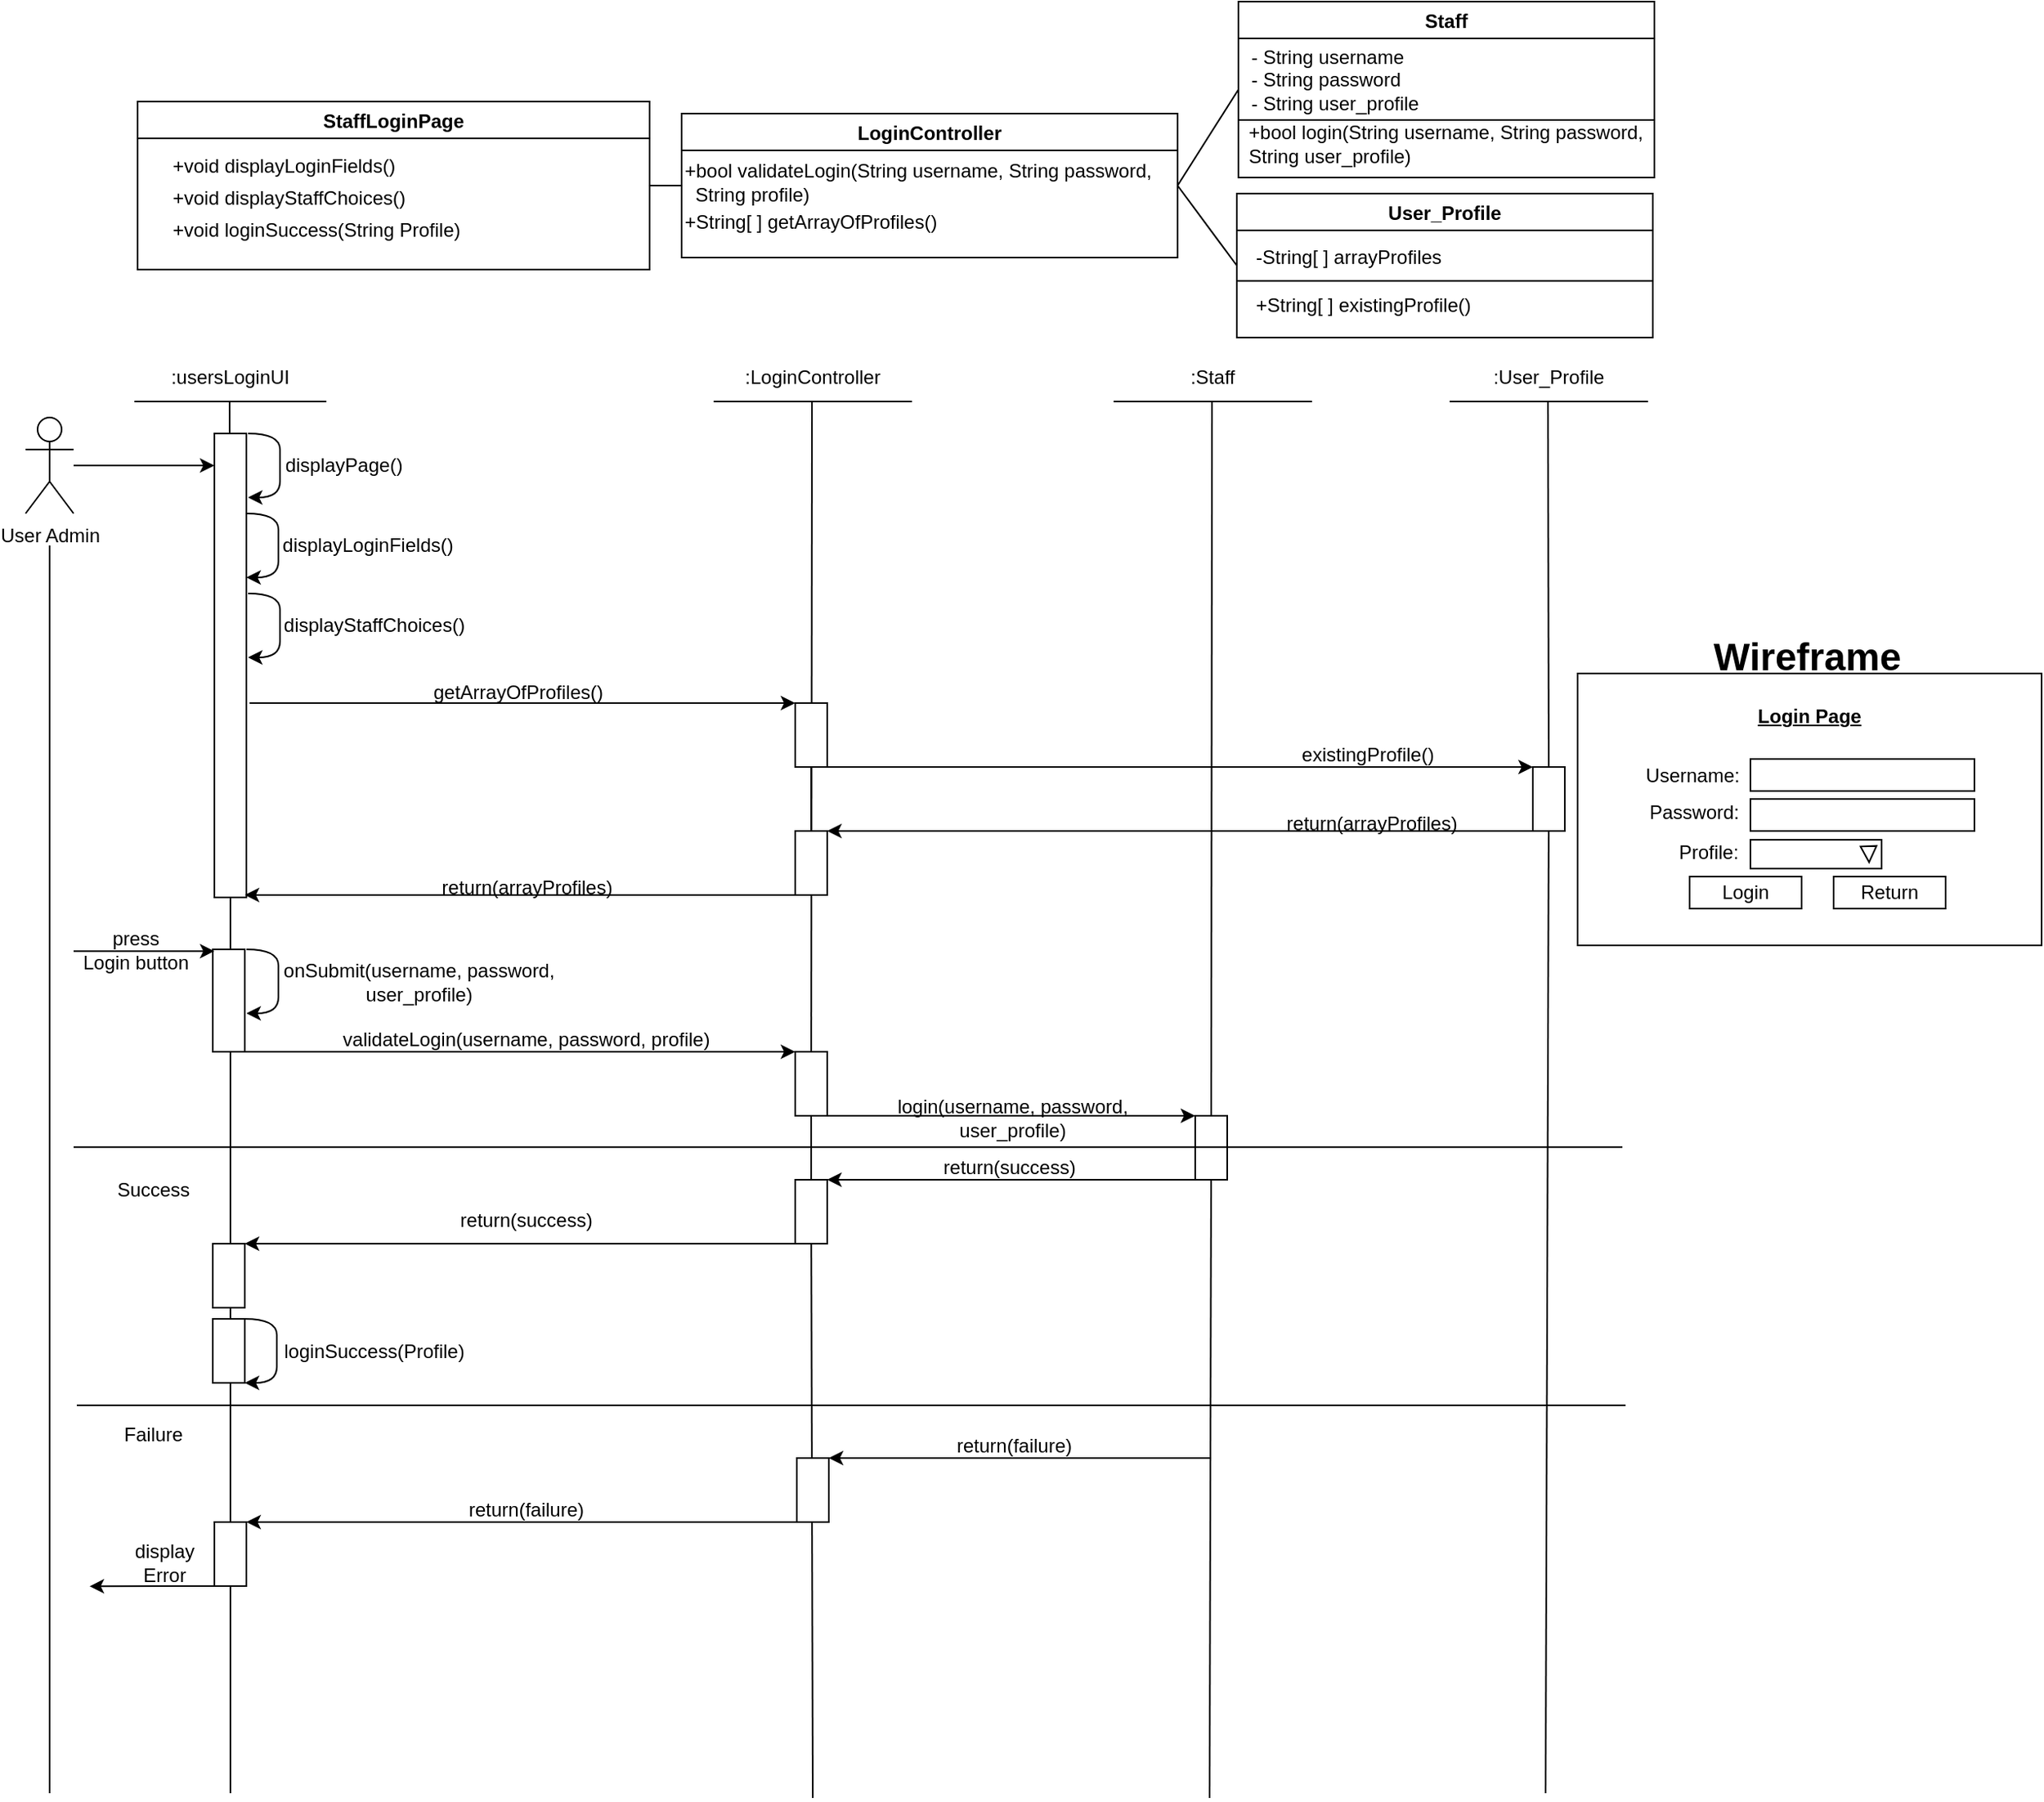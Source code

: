 <mxfile version="17.4.2" type="device"><diagram id="p1WFtV5cTaJLbCV86L4F" name="Page-1"><mxGraphModel dx="2909" dy="1645" grid="1" gridSize="10" guides="1" tooltips="1" connect="1" arrows="1" fold="1" page="1" pageScale="1" pageWidth="1169" pageHeight="827" math="0" shadow="0"><root><mxCell id="0"/><mxCell id="1" parent="0"/><mxCell id="Lvx8AG3dSrLt1GvJrjNJ-1" value="StaffLoginPage" style="swimlane;" parent="1" vertex="1"><mxGeometry x="90" y="72.5" width="320" height="105" as="geometry"/></mxCell><mxCell id="Lvx8AG3dSrLt1GvJrjNJ-5" value="+void displayStaffChoices()" style="text;html=1;align=left;verticalAlign=middle;resizable=0;points=[];autosize=1;strokeColor=none;fillColor=none;" parent="Lvx8AG3dSrLt1GvJrjNJ-1" vertex="1"><mxGeometry x="20" y="50" width="160" height="20" as="geometry"/></mxCell><mxCell id="Lvx8AG3dSrLt1GvJrjNJ-4" value="+void displayLoginFields()" style="text;html=1;align=left;verticalAlign=middle;resizable=0;points=[];autosize=1;strokeColor=none;fillColor=none;" parent="Lvx8AG3dSrLt1GvJrjNJ-1" vertex="1"><mxGeometry x="20" y="30" width="150" height="20" as="geometry"/></mxCell><mxCell id="Lvx8AG3dSrLt1GvJrjNJ-6" value="+void loginSuccess(String Profile)" style="text;html=1;align=left;verticalAlign=middle;resizable=0;points=[];autosize=1;strokeColor=none;fillColor=none;" parent="Lvx8AG3dSrLt1GvJrjNJ-1" vertex="1"><mxGeometry x="20" y="70" width="200" height="20" as="geometry"/></mxCell><mxCell id="Lvx8AG3dSrLt1GvJrjNJ-2" value="LoginController" style="swimlane;" parent="1" vertex="1"><mxGeometry x="430" y="80" width="310" height="90" as="geometry"/></mxCell><mxCell id="Lvx8AG3dSrLt1GvJrjNJ-7" value="+bool validateLogin(String username, String password,&lt;br&gt;&amp;nbsp; String profile)" style="text;html=1;align=left;verticalAlign=middle;resizable=0;points=[];autosize=1;strokeColor=none;fillColor=none;" parent="Lvx8AG3dSrLt1GvJrjNJ-2" vertex="1"><mxGeometry y="28" width="310" height="30" as="geometry"/></mxCell><mxCell id="IT2SWoacoxoqla_qczTA-1" value="+String[ ] getArrayOfProfiles()" style="text;html=1;align=left;verticalAlign=middle;resizable=0;points=[];autosize=1;strokeColor=none;fillColor=none;" parent="Lvx8AG3dSrLt1GvJrjNJ-2" vertex="1"><mxGeometry y="58" width="170" height="20" as="geometry"/></mxCell><mxCell id="Lvx8AG3dSrLt1GvJrjNJ-3" value="Staff" style="swimlane;strokeColor=default;" parent="1" vertex="1"><mxGeometry x="778" y="10" width="260" height="110" as="geometry"/></mxCell><mxCell id="Lvx8AG3dSrLt1GvJrjNJ-8" value="&lt;div style=&quot;text-align: left&quot;&gt;&lt;span&gt;- String username&lt;/span&gt;&lt;br&gt;&lt;/div&gt;&lt;div style=&quot;text-align: left&quot;&gt;&lt;span&gt;- String password&lt;/span&gt;&lt;/div&gt;&lt;div style=&quot;text-align: left&quot;&gt;&lt;span&gt;- String user_profile&lt;/span&gt;&lt;/div&gt;" style="text;html=1;align=center;verticalAlign=middle;resizable=0;points=[];autosize=1;strokeColor=none;fillColor=none;" parent="Lvx8AG3dSrLt1GvJrjNJ-3" vertex="1"><mxGeometry y="24" width="120" height="50" as="geometry"/></mxCell><mxCell id="Lvx8AG3dSrLt1GvJrjNJ-43" value="&lt;span&gt;+bool login(String username, String password,&lt;br&gt;&lt;div style=&quot;text-align: left&quot;&gt;&lt;span&gt;String user_profile)&lt;/span&gt;&lt;/div&gt;&lt;/span&gt;" style="text;html=1;align=right;verticalAlign=middle;resizable=0;points=[];autosize=1;strokeColor=none;fillColor=none;" parent="Lvx8AG3dSrLt1GvJrjNJ-3" vertex="1"><mxGeometry x="-6" y="74" width="260" height="30" as="geometry"/></mxCell><mxCell id="Lvx8AG3dSrLt1GvJrjNJ-9" value="" style="endArrow=none;html=1;rounded=0;" parent="Lvx8AG3dSrLt1GvJrjNJ-3" edge="1"><mxGeometry width="50" height="50" relative="1" as="geometry"><mxPoint y="74" as="sourcePoint"/><mxPoint x="260" y="74" as="targetPoint"/><Array as="points"/></mxGeometry></mxCell><mxCell id="Lvx8AG3dSrLt1GvJrjNJ-11" value="" style="endArrow=none;html=1;rounded=0;entryX=0;entryY=0.5;entryDx=0;entryDy=0;exitX=1;exitY=0.5;exitDx=0;exitDy=0;" parent="1" source="Lvx8AG3dSrLt1GvJrjNJ-1" target="Lvx8AG3dSrLt1GvJrjNJ-2" edge="1"><mxGeometry width="50" height="50" relative="1" as="geometry"><mxPoint x="410" y="110" as="sourcePoint"/><mxPoint x="470" y="110" as="targetPoint"/></mxGeometry></mxCell><mxCell id="Lvx8AG3dSrLt1GvJrjNJ-14" value="" style="endArrow=none;html=1;rounded=0;exitX=1;exitY=0.5;exitDx=0;exitDy=0;entryX=0;entryY=0.5;entryDx=0;entryDy=0;" parent="1" source="Lvx8AG3dSrLt1GvJrjNJ-2" target="Lvx8AG3dSrLt1GvJrjNJ-3" edge="1"><mxGeometry width="50" height="50" relative="1" as="geometry"><mxPoint x="790" y="110" as="sourcePoint"/><mxPoint x="810" y="120" as="targetPoint"/></mxGeometry></mxCell><mxCell id="Lvx8AG3dSrLt1GvJrjNJ-77" style="edgeStyle=orthogonalEdgeStyle;rounded=0;orthogonalLoop=1;jettySize=auto;html=1;exitX=0.5;exitY=0.5;exitDx=0;exitDy=0;exitPerimeter=0;" parent="1" target="Lvx8AG3dSrLt1GvJrjNJ-27" edge="1"><mxGeometry relative="1" as="geometry"><mxPoint x="50" y="300" as="sourcePoint"/><Array as="points"><mxPoint x="120" y="300"/><mxPoint x="120" y="300"/></Array></mxGeometry></mxCell><mxCell id="Lvx8AG3dSrLt1GvJrjNJ-17" value=":usersLoginUI" style="text;html=1;strokeColor=none;fillColor=none;align=center;verticalAlign=middle;whiteSpace=wrap;rounded=0;" parent="1" vertex="1"><mxGeometry x="88" y="230" width="120" height="30" as="geometry"/></mxCell><mxCell id="Lvx8AG3dSrLt1GvJrjNJ-18" value=":LoginController" style="text;html=1;strokeColor=none;fillColor=none;align=center;verticalAlign=middle;whiteSpace=wrap;rounded=0;" parent="1" vertex="1"><mxGeometry x="450" y="230" width="124" height="30" as="geometry"/></mxCell><mxCell id="Lvx8AG3dSrLt1GvJrjNJ-19" value=":Staff" style="text;html=1;strokeColor=none;fillColor=none;align=center;verticalAlign=middle;whiteSpace=wrap;rounded=0;" parent="1" vertex="1"><mxGeometry x="700" y="230" width="124" height="30" as="geometry"/></mxCell><mxCell id="Lvx8AG3dSrLt1GvJrjNJ-20" value="" style="endArrow=none;html=1;rounded=0;entryX=1;entryY=1;entryDx=0;entryDy=0;exitX=0;exitY=1;exitDx=0;exitDy=0;" parent="1" source="Lvx8AG3dSrLt1GvJrjNJ-17" target="Lvx8AG3dSrLt1GvJrjNJ-17" edge="1"><mxGeometry width="50" height="50" relative="1" as="geometry"><mxPoint x="108" y="260" as="sourcePoint"/><mxPoint x="158" y="210" as="targetPoint"/></mxGeometry></mxCell><mxCell id="Lvx8AG3dSrLt1GvJrjNJ-21" value="" style="endArrow=none;html=1;rounded=0;exitX=0;exitY=1;exitDx=0;exitDy=0;entryX=1;entryY=1;entryDx=0;entryDy=0;" parent="1" source="Lvx8AG3dSrLt1GvJrjNJ-18" target="Lvx8AG3dSrLt1GvJrjNJ-18" edge="1"><mxGeometry width="50" height="50" relative="1" as="geometry"><mxPoint x="510" y="380" as="sourcePoint"/><mxPoint x="560" y="330" as="targetPoint"/></mxGeometry></mxCell><mxCell id="Lvx8AG3dSrLt1GvJrjNJ-23" value="" style="endArrow=none;html=1;rounded=0;entryX=1;entryY=1;entryDx=0;entryDy=0;exitX=0;exitY=1;exitDx=0;exitDy=0;" parent="1" source="Lvx8AG3dSrLt1GvJrjNJ-19" target="Lvx8AG3dSrLt1GvJrjNJ-19" edge="1"><mxGeometry width="50" height="50" relative="1" as="geometry"><mxPoint x="747" y="350" as="sourcePoint"/><mxPoint x="797" y="300" as="targetPoint"/></mxGeometry></mxCell><mxCell id="Lvx8AG3dSrLt1GvJrjNJ-24" value="" style="endArrow=none;html=1;rounded=0;startArrow=none;" parent="1" source="Lvx8AG3dSrLt1GvJrjNJ-34" edge="1"><mxGeometry width="50" height="50" relative="1" as="geometry"><mxPoint x="511.5" y="1001" as="sourcePoint"/><mxPoint x="511.5" y="260" as="targetPoint"/></mxGeometry></mxCell><mxCell id="Lvx8AG3dSrLt1GvJrjNJ-25" value="" style="endArrow=none;html=1;rounded=0;startArrow=none;" parent="1" source="Lvx8AG3dSrLt1GvJrjNJ-27" edge="1"><mxGeometry width="50" height="50" relative="1" as="geometry"><mxPoint x="147.5" y="1001" as="sourcePoint"/><mxPoint x="147.5" y="260" as="targetPoint"/></mxGeometry></mxCell><mxCell id="Lvx8AG3dSrLt1GvJrjNJ-26" value="" style="endArrow=none;html=1;rounded=0;startArrow=none;" parent="1" source="Lvx8AG3dSrLt1GvJrjNJ-38" edge="1"><mxGeometry width="50" height="50" relative="1" as="geometry"><mxPoint x="761.5" y="1001" as="sourcePoint"/><mxPoint x="761.5" y="260" as="targetPoint"/></mxGeometry></mxCell><mxCell id="Lvx8AG3dSrLt1GvJrjNJ-27" value="" style="rounded=0;whiteSpace=wrap;html=1;strokeColor=default;" parent="1" vertex="1"><mxGeometry x="138" y="280" width="20" height="290" as="geometry"/></mxCell><mxCell id="Lvx8AG3dSrLt1GvJrjNJ-28" value="" style="endArrow=none;html=1;rounded=0;" parent="1" target="Lvx8AG3dSrLt1GvJrjNJ-27" edge="1"><mxGeometry width="50" height="50" relative="1" as="geometry"><mxPoint x="148" y="1130" as="sourcePoint"/><mxPoint x="147.5" y="260" as="targetPoint"/></mxGeometry></mxCell><mxCell id="Lvx8AG3dSrLt1GvJrjNJ-29" value="" style="curved=1;endArrow=classic;html=1;rounded=0;exitX=1;exitY=0;exitDx=0;exitDy=0;entryX=1;entryY=1;entryDx=0;entryDy=0;" parent="1" edge="1"><mxGeometry width="50" height="50" relative="1" as="geometry"><mxPoint x="159" y="280" as="sourcePoint"/><mxPoint x="159" y="320" as="targetPoint"/><Array as="points"><mxPoint x="179" y="280"/><mxPoint x="179" y="300"/><mxPoint x="179" y="320"/></Array></mxGeometry></mxCell><mxCell id="Lvx8AG3dSrLt1GvJrjNJ-30" value="displayPage()" style="text;html=1;strokeColor=none;fillColor=none;align=center;verticalAlign=middle;whiteSpace=wrap;rounded=0;" parent="1" vertex="1"><mxGeometry x="179" y="285" width="80" height="30" as="geometry"/></mxCell><mxCell id="Lvx8AG3dSrLt1GvJrjNJ-31" value="" style="rounded=0;whiteSpace=wrap;html=1;strokeColor=default;" parent="1" vertex="1"><mxGeometry x="137" y="602.5" width="20" height="64" as="geometry"/></mxCell><mxCell id="Lvx8AG3dSrLt1GvJrjNJ-32" value="" style="curved=1;endArrow=classic;html=1;rounded=0;exitX=1;exitY=0;exitDx=0;exitDy=0;entryX=1;entryY=1;entryDx=0;entryDy=0;" parent="1" edge="1"><mxGeometry width="50" height="50" relative="1" as="geometry"><mxPoint x="158" y="602.5" as="sourcePoint"/><mxPoint x="158" y="642.5" as="targetPoint"/><Array as="points"><mxPoint x="178" y="602.5"/><mxPoint x="178" y="622.5"/><mxPoint x="178" y="642.5"/></Array></mxGeometry></mxCell><mxCell id="Lvx8AG3dSrLt1GvJrjNJ-33" value="onSubmit(username, password, user_profile)" style="text;html=1;strokeColor=none;fillColor=none;align=center;verticalAlign=middle;whiteSpace=wrap;rounded=0;" parent="1" vertex="1"><mxGeometry x="150" y="607.5" width="232" height="30" as="geometry"/></mxCell><mxCell id="Lvx8AG3dSrLt1GvJrjNJ-34" value="" style="rounded=0;whiteSpace=wrap;html=1;strokeColor=default;" parent="1" vertex="1"><mxGeometry x="501" y="666.5" width="20" height="40" as="geometry"/></mxCell><mxCell id="Lvx8AG3dSrLt1GvJrjNJ-35" value="" style="endArrow=none;html=1;rounded=0;startArrow=none;" parent="1" source="Lvx8AG3dSrLt1GvJrjNJ-51" target="Lvx8AG3dSrLt1GvJrjNJ-34" edge="1"><mxGeometry width="50" height="50" relative="1" as="geometry"><mxPoint x="511" y="1063.5" as="sourcePoint"/><mxPoint x="510.5" y="533.5" as="targetPoint"/></mxGeometry></mxCell><mxCell id="Lvx8AG3dSrLt1GvJrjNJ-36" value="" style="endArrow=classic;html=1;rounded=0;entryX=0;entryY=0;entryDx=0;entryDy=0;" parent="1" target="Lvx8AG3dSrLt1GvJrjNJ-34" edge="1"><mxGeometry width="50" height="50" relative="1" as="geometry"><mxPoint x="149" y="666.5" as="sourcePoint"/><mxPoint x="259" y="666.5" as="targetPoint"/></mxGeometry></mxCell><mxCell id="Lvx8AG3dSrLt1GvJrjNJ-37" value="&lt;span&gt;validateLogin&lt;/span&gt;(username, password, profile)" style="text;html=1;strokeColor=none;fillColor=none;align=center;verticalAlign=middle;whiteSpace=wrap;rounded=0;" parent="1" vertex="1"><mxGeometry x="193" y="643.5" width="280" height="30" as="geometry"/></mxCell><mxCell id="Lvx8AG3dSrLt1GvJrjNJ-38" value="" style="rounded=0;whiteSpace=wrap;html=1;strokeColor=default;" parent="1" vertex="1"><mxGeometry x="751" y="706.5" width="20" height="40" as="geometry"/></mxCell><mxCell id="Lvx8AG3dSrLt1GvJrjNJ-39" value="" style="endArrow=none;html=1;rounded=0;" parent="1" target="Lvx8AG3dSrLt1GvJrjNJ-38" edge="1"><mxGeometry width="50" height="50" relative="1" as="geometry"><mxPoint x="760" y="1133" as="sourcePoint"/><mxPoint x="761.5" y="173" as="targetPoint"/></mxGeometry></mxCell><mxCell id="Lvx8AG3dSrLt1GvJrjNJ-49" value="" style="endArrow=classic;html=1;rounded=0;entryX=0;entryY=0;entryDx=0;entryDy=0;exitX=1;exitY=1;exitDx=0;exitDy=0;" parent="1" source="Lvx8AG3dSrLt1GvJrjNJ-34" target="Lvx8AG3dSrLt1GvJrjNJ-38" edge="1"><mxGeometry width="50" height="50" relative="1" as="geometry"><mxPoint x="489" y="703.5" as="sourcePoint"/><mxPoint x="823" y="702.5" as="targetPoint"/></mxGeometry></mxCell><mxCell id="Lvx8AG3dSrLt1GvJrjNJ-50" value="login(username, password,&lt;br&gt;user_profile)" style="text;html=1;strokeColor=none;fillColor=none;align=center;verticalAlign=middle;whiteSpace=wrap;rounded=0;" parent="1" vertex="1"><mxGeometry x="497" y="692.5" width="280" height="30" as="geometry"/></mxCell><mxCell id="Lvx8AG3dSrLt1GvJrjNJ-51" value="" style="rounded=0;whiteSpace=wrap;html=1;strokeColor=default;" parent="1" vertex="1"><mxGeometry x="501" y="746.5" width="20" height="40" as="geometry"/></mxCell><mxCell id="Lvx8AG3dSrLt1GvJrjNJ-52" value="" style="endArrow=none;html=1;rounded=0;" parent="1" target="Lvx8AG3dSrLt1GvJrjNJ-51" edge="1"><mxGeometry width="50" height="50" relative="1" as="geometry"><mxPoint x="512" y="1133" as="sourcePoint"/><mxPoint x="512" y="346" as="targetPoint"/></mxGeometry></mxCell><mxCell id="Lvx8AG3dSrLt1GvJrjNJ-53" value="" style="endArrow=classic;html=1;rounded=0;exitX=0;exitY=1;exitDx=0;exitDy=0;entryX=1;entryY=0;entryDx=0;entryDy=0;" parent="1" source="Lvx8AG3dSrLt1GvJrjNJ-38" target="Lvx8AG3dSrLt1GvJrjNJ-51" edge="1"><mxGeometry width="50" height="50" relative="1" as="geometry"><mxPoint x="399" y="753.5" as="sourcePoint"/><mxPoint x="449" y="703.5" as="targetPoint"/></mxGeometry></mxCell><mxCell id="Lvx8AG3dSrLt1GvJrjNJ-54" value="return(success)" style="text;html=1;strokeColor=none;fillColor=none;align=center;verticalAlign=middle;whiteSpace=wrap;rounded=0;" parent="1" vertex="1"><mxGeometry x="495" y="723.5" width="280" height="30" as="geometry"/></mxCell><mxCell id="Lvx8AG3dSrLt1GvJrjNJ-55" value="" style="rounded=0;whiteSpace=wrap;html=1;strokeColor=default;" parent="1" vertex="1"><mxGeometry x="137" y="786.5" width="20" height="40" as="geometry"/></mxCell><mxCell id="Lvx8AG3dSrLt1GvJrjNJ-56" value="" style="endArrow=classic;html=1;rounded=0;entryX=1;entryY=0;entryDx=0;entryDy=0;exitX=0;exitY=1;exitDx=0;exitDy=0;" parent="1" source="Lvx8AG3dSrLt1GvJrjNJ-51" target="Lvx8AG3dSrLt1GvJrjNJ-55" edge="1"><mxGeometry width="50" height="50" relative="1" as="geometry"><mxPoint x="479" y="786.5" as="sourcePoint"/><mxPoint x="107" y="743.5" as="targetPoint"/></mxGeometry></mxCell><mxCell id="Lvx8AG3dSrLt1GvJrjNJ-57" value="return(success)" style="text;html=1;strokeColor=none;fillColor=none;align=center;verticalAlign=middle;whiteSpace=wrap;rounded=0;" parent="1" vertex="1"><mxGeometry x="193" y="756.5" width="280" height="30" as="geometry"/></mxCell><mxCell id="Lvx8AG3dSrLt1GvJrjNJ-59" value="" style="rounded=0;whiteSpace=wrap;html=1;strokeColor=default;" parent="1" vertex="1"><mxGeometry x="137" y="833.5" width="20" height="40" as="geometry"/></mxCell><mxCell id="Lvx8AG3dSrLt1GvJrjNJ-60" value="" style="curved=1;endArrow=classic;html=1;rounded=0;exitX=1;exitY=0;exitDx=0;exitDy=0;entryX=1;entryY=1;entryDx=0;entryDy=0;" parent="1" source="Lvx8AG3dSrLt1GvJrjNJ-59" target="Lvx8AG3dSrLt1GvJrjNJ-59" edge="1"><mxGeometry width="50" height="50" relative="1" as="geometry"><mxPoint x="417" y="1043.5" as="sourcePoint"/><mxPoint x="467" y="993.5" as="targetPoint"/><Array as="points"><mxPoint x="177" y="833.5"/><mxPoint x="177" y="853.5"/><mxPoint x="177" y="873.5"/></Array></mxGeometry></mxCell><mxCell id="Lvx8AG3dSrLt1GvJrjNJ-61" value="loginSuccess(Profile)" style="text;html=1;strokeColor=none;fillColor=none;align=center;verticalAlign=middle;whiteSpace=wrap;rounded=0;" parent="1" vertex="1"><mxGeometry x="198" y="838.5" width="80" height="30" as="geometry"/></mxCell><mxCell id="Lvx8AG3dSrLt1GvJrjNJ-62" value="" style="endArrow=none;html=1;rounded=0;" parent="1" edge="1"><mxGeometry width="50" height="50" relative="1" as="geometry"><mxPoint x="52" y="887.5" as="sourcePoint"/><mxPoint x="1020" y="887.5" as="targetPoint"/></mxGeometry></mxCell><mxCell id="Lvx8AG3dSrLt1GvJrjNJ-64" value="Success" style="text;html=1;strokeColor=none;fillColor=none;align=center;verticalAlign=middle;whiteSpace=wrap;rounded=0;" parent="1" vertex="1"><mxGeometry x="70" y="737.5" width="60" height="30" as="geometry"/></mxCell><mxCell id="Lvx8AG3dSrLt1GvJrjNJ-65" value="Failure" style="text;html=1;strokeColor=none;fillColor=none;align=center;verticalAlign=middle;whiteSpace=wrap;rounded=0;" parent="1" vertex="1"><mxGeometry x="70" y="890.5" width="60" height="30" as="geometry"/></mxCell><mxCell id="Lvx8AG3dSrLt1GvJrjNJ-66" value="" style="rounded=0;whiteSpace=wrap;html=1;strokeColor=default;" parent="1" vertex="1"><mxGeometry x="502" y="920.5" width="20" height="40" as="geometry"/></mxCell><mxCell id="Lvx8AG3dSrLt1GvJrjNJ-67" value="" style="endArrow=classic;html=1;rounded=0;entryX=1;entryY=0;entryDx=0;entryDy=0;" parent="1" target="Lvx8AG3dSrLt1GvJrjNJ-66" edge="1"><mxGeometry width="50" height="50" relative="1" as="geometry"><mxPoint x="760" y="920.5" as="sourcePoint"/><mxPoint x="450" y="877.5" as="targetPoint"/></mxGeometry></mxCell><mxCell id="Lvx8AG3dSrLt1GvJrjNJ-68" value="return(failure)" style="text;html=1;strokeColor=none;fillColor=none;align=center;verticalAlign=middle;whiteSpace=wrap;rounded=0;" parent="1" vertex="1"><mxGeometry x="568" y="897.5" width="140" height="30" as="geometry"/></mxCell><mxCell id="IT2SWoacoxoqla_qczTA-39" style="edgeStyle=orthogonalEdgeStyle;rounded=0;orthogonalLoop=1;jettySize=auto;html=1;exitX=0;exitY=1;exitDx=0;exitDy=0;" parent="1" source="Lvx8AG3dSrLt1GvJrjNJ-69" edge="1"><mxGeometry relative="1" as="geometry"><mxPoint x="60" y="1000.643" as="targetPoint"/><Array as="points"><mxPoint x="120" y="1000.5"/><mxPoint x="120" y="1000.5"/></Array></mxGeometry></mxCell><mxCell id="Lvx8AG3dSrLt1GvJrjNJ-69" value="" style="rounded=0;whiteSpace=wrap;html=1;strokeColor=default;" parent="1" vertex="1"><mxGeometry x="138" y="960.5" width="20" height="40" as="geometry"/></mxCell><mxCell id="Lvx8AG3dSrLt1GvJrjNJ-70" value="" style="endArrow=classic;html=1;rounded=0;entryX=1;entryY=0;entryDx=0;entryDy=0;exitX=0;exitY=1;exitDx=0;exitDy=0;" parent="1" source="Lvx8AG3dSrLt1GvJrjNJ-66" target="Lvx8AG3dSrLt1GvJrjNJ-69" edge="1"><mxGeometry width="50" height="50" relative="1" as="geometry"><mxPoint x="480" y="960.5" as="sourcePoint"/><mxPoint x="108" y="917.5" as="targetPoint"/></mxGeometry></mxCell><mxCell id="Lvx8AG3dSrLt1GvJrjNJ-75" value="return(failure)" style="text;html=1;strokeColor=none;fillColor=none;align=center;verticalAlign=middle;whiteSpace=wrap;rounded=0;" parent="1" vertex="1"><mxGeometry x="188" y="937.5" width="290" height="30" as="geometry"/></mxCell><mxCell id="Lvx8AG3dSrLt1GvJrjNJ-79" value="" style="rounded=0;whiteSpace=wrap;html=1;strokeColor=default;" parent="1" vertex="1"><mxGeometry x="990" y="430" width="290" height="170" as="geometry"/></mxCell><mxCell id="Lvx8AG3dSrLt1GvJrjNJ-80" value="" style="rounded=0;whiteSpace=wrap;html=1;strokeColor=default;" parent="1" vertex="1"><mxGeometry x="1098" y="483.5" width="140" height="20" as="geometry"/></mxCell><mxCell id="Lvx8AG3dSrLt1GvJrjNJ-81" value="Username:" style="text;html=1;strokeColor=none;fillColor=none;align=center;verticalAlign=middle;whiteSpace=wrap;rounded=0;" parent="1" vertex="1"><mxGeometry x="1032" y="478.5" width="60" height="30" as="geometry"/></mxCell><mxCell id="Lvx8AG3dSrLt1GvJrjNJ-82" value="" style="rounded=0;whiteSpace=wrap;html=1;strokeColor=default;" parent="1" vertex="1"><mxGeometry x="1098" y="508.5" width="140" height="20" as="geometry"/></mxCell><mxCell id="Lvx8AG3dSrLt1GvJrjNJ-83" value="Password:" style="text;html=1;strokeColor=none;fillColor=none;align=center;verticalAlign=middle;whiteSpace=wrap;rounded=0;" parent="1" vertex="1"><mxGeometry x="1033" y="501.5" width="60" height="30" as="geometry"/></mxCell><mxCell id="Lvx8AG3dSrLt1GvJrjNJ-84" value="&lt;h1&gt;Wireframe&lt;/h1&gt;" style="text;html=1;strokeColor=none;fillColor=none;spacing=5;spacingTop=-20;whiteSpace=wrap;overflow=hidden;rounded=0;" parent="1" vertex="1"><mxGeometry x="1070" y="400" width="130" height="30" as="geometry"/></mxCell><mxCell id="Lvx8AG3dSrLt1GvJrjNJ-85" value="Login Page" style="text;html=1;strokeColor=none;fillColor=none;align=center;verticalAlign=middle;whiteSpace=wrap;rounded=0;fontStyle=5" parent="1" vertex="1"><mxGeometry x="1090" y="442" width="90" height="30" as="geometry"/></mxCell><mxCell id="Lvx8AG3dSrLt1GvJrjNJ-86" value="Profile:" style="text;html=1;strokeColor=none;fillColor=none;align=center;verticalAlign=middle;whiteSpace=wrap;rounded=0;" parent="1" vertex="1"><mxGeometry x="1046" y="527" width="52" height="30" as="geometry"/></mxCell><mxCell id="Lvx8AG3dSrLt1GvJrjNJ-87" value="" style="rounded=0;whiteSpace=wrap;html=1;strokeColor=default;" parent="1" vertex="1"><mxGeometry x="1098" y="534" width="82" height="18" as="geometry"/></mxCell><mxCell id="Lvx8AG3dSrLt1GvJrjNJ-88" value="" style="triangle;whiteSpace=wrap;html=1;strokeColor=default;rotation=88;" parent="1" vertex="1"><mxGeometry x="1167" y="538" width="10" height="10" as="geometry"/></mxCell><mxCell id="Lvx8AG3dSrLt1GvJrjNJ-91" value="Login" style="rounded=0;whiteSpace=wrap;html=1;strokeColor=default;" parent="1" vertex="1"><mxGeometry x="1060" y="557" width="70" height="20" as="geometry"/></mxCell><mxCell id="Lvx8AG3dSrLt1GvJrjNJ-92" value="Return" style="rounded=0;whiteSpace=wrap;html=1;strokeColor=default;" parent="1" vertex="1"><mxGeometry x="1150" y="557" width="70" height="20" as="geometry"/></mxCell><mxCell id="mJ_MDuSwQOCXob1QKFZ1-4" value="User Admin" style="shape=umlActor;verticalLabelPosition=bottom;verticalAlign=top;html=1;outlineConnect=0;" parent="1" vertex="1"><mxGeometry x="20" y="270" width="30" height="60" as="geometry"/></mxCell><mxCell id="IT2SWoacoxoqla_qczTA-6" value="User_Profile" style="swimlane;strokeColor=default;" parent="1" vertex="1"><mxGeometry x="777" y="130" width="260" height="90" as="geometry"/></mxCell><mxCell id="IT2SWoacoxoqla_qczTA-7" value="&lt;div&gt;-String[ ] arrayProfiles&lt;/div&gt;" style="text;html=1;align=left;verticalAlign=middle;resizable=0;points=[];autosize=1;strokeColor=none;fillColor=none;" parent="IT2SWoacoxoqla_qczTA-6" vertex="1"><mxGeometry x="10" y="30" width="130" height="20" as="geometry"/></mxCell><mxCell id="IT2SWoacoxoqla_qczTA-8" value="+String[ ] existingProfile()" style="text;html=1;align=left;verticalAlign=middle;resizable=0;points=[];autosize=1;strokeColor=none;fillColor=none;" parent="IT2SWoacoxoqla_qczTA-6" vertex="1"><mxGeometry x="10" y="60" width="150" height="20" as="geometry"/></mxCell><mxCell id="IT2SWoacoxoqla_qczTA-9" value="" style="endArrow=none;html=1;rounded=0;" parent="IT2SWoacoxoqla_qczTA-6" edge="1"><mxGeometry width="50" height="50" relative="1" as="geometry"><mxPoint y="54.58" as="sourcePoint"/><mxPoint x="260" y="54.58" as="targetPoint"/><Array as="points"/></mxGeometry></mxCell><mxCell id="IT2SWoacoxoqla_qczTA-10" value="" style="endArrow=none;html=1;rounded=0;entryX=0;entryY=0.5;entryDx=0;entryDy=0;exitX=1;exitY=0.5;exitDx=0;exitDy=0;" parent="1" source="Lvx8AG3dSrLt1GvJrjNJ-2" target="IT2SWoacoxoqla_qczTA-6" edge="1"><mxGeometry width="50" height="50" relative="1" as="geometry"><mxPoint x="750" y="130" as="sourcePoint"/><mxPoint x="788" y="55" as="targetPoint"/></mxGeometry></mxCell><mxCell id="IT2SWoacoxoqla_qczTA-11" value=":User_Profile" style="text;html=1;strokeColor=none;fillColor=none;align=center;verticalAlign=middle;whiteSpace=wrap;rounded=0;" parent="1" vertex="1"><mxGeometry x="910" y="230" width="124" height="30" as="geometry"/></mxCell><mxCell id="IT2SWoacoxoqla_qczTA-12" value="" style="endArrow=none;html=1;rounded=0;entryX=1;entryY=1;entryDx=0;entryDy=0;exitX=0;exitY=1;exitDx=0;exitDy=0;" parent="1" source="IT2SWoacoxoqla_qczTA-11" target="IT2SWoacoxoqla_qczTA-11" edge="1"><mxGeometry width="50" height="50" relative="1" as="geometry"><mxPoint x="957" y="350" as="sourcePoint"/><mxPoint x="1007" y="300" as="targetPoint"/></mxGeometry></mxCell><mxCell id="IT2SWoacoxoqla_qczTA-13" value="" style="endArrow=none;html=1;rounded=0;startArrow=none;" parent="1" source="IT2SWoacoxoqla_qczTA-14" edge="1"><mxGeometry width="50" height="50" relative="1" as="geometry"><mxPoint x="971.5" y="1001" as="sourcePoint"/><mxPoint x="971.5" y="260" as="targetPoint"/></mxGeometry></mxCell><mxCell id="IT2SWoacoxoqla_qczTA-36" style="edgeStyle=orthogonalEdgeStyle;rounded=0;orthogonalLoop=1;jettySize=auto;html=1;exitX=0;exitY=1;exitDx=0;exitDy=0;entryX=1;entryY=0;entryDx=0;entryDy=0;" parent="1" source="IT2SWoacoxoqla_qczTA-14" target="IT2SWoacoxoqla_qczTA-32" edge="1"><mxGeometry relative="1" as="geometry"><Array as="points"><mxPoint x="640" y="528.5"/><mxPoint x="640" y="528.5"/></Array></mxGeometry></mxCell><mxCell id="IT2SWoacoxoqla_qczTA-14" value="" style="rounded=0;whiteSpace=wrap;html=1;strokeColor=default;" parent="1" vertex="1"><mxGeometry x="962" y="488.5" width="20" height="40" as="geometry"/></mxCell><mxCell id="IT2SWoacoxoqla_qczTA-15" value="" style="endArrow=none;html=1;rounded=0;" parent="1" target="IT2SWoacoxoqla_qczTA-14" edge="1"><mxGeometry width="50" height="50" relative="1" as="geometry"><mxPoint x="970" y="1130" as="sourcePoint"/><mxPoint x="971.5" y="260" as="targetPoint"/></mxGeometry></mxCell><mxCell id="IT2SWoacoxoqla_qczTA-35" style="edgeStyle=orthogonalEdgeStyle;rounded=0;orthogonalLoop=1;jettySize=auto;html=1;exitX=1;exitY=1;exitDx=0;exitDy=0;entryX=0;entryY=0;entryDx=0;entryDy=0;" parent="1" source="IT2SWoacoxoqla_qczTA-28" target="IT2SWoacoxoqla_qczTA-14" edge="1"><mxGeometry relative="1" as="geometry"><mxPoint x="960" y="488.5" as="targetPoint"/><Array as="points"><mxPoint x="660" y="488.5"/><mxPoint x="660" y="488.5"/></Array></mxGeometry></mxCell><mxCell id="IT2SWoacoxoqla_qczTA-28" value="" style="rounded=0;whiteSpace=wrap;html=1;strokeColor=default;" parent="1" vertex="1"><mxGeometry x="501" y="448.5" width="20" height="40" as="geometry"/></mxCell><mxCell id="IT2SWoacoxoqla_qczTA-29" value="" style="endArrow=none;html=1;rounded=0;startArrow=none;" parent="1" source="IT2SWoacoxoqla_qczTA-32" target="IT2SWoacoxoqla_qczTA-28" edge="1"><mxGeometry width="50" height="50" relative="1" as="geometry"><mxPoint x="511" y="845.5" as="sourcePoint"/><mxPoint x="510.5" y="315.5" as="targetPoint"/></mxGeometry></mxCell><mxCell id="IT2SWoacoxoqla_qczTA-30" value="" style="endArrow=classic;html=1;rounded=0;entryX=0;entryY=0;entryDx=0;entryDy=0;" parent="1" target="IT2SWoacoxoqla_qczTA-28" edge="1"><mxGeometry width="50" height="50" relative="1" as="geometry"><mxPoint x="160" y="448.5" as="sourcePoint"/><mxPoint x="259" y="448.5" as="targetPoint"/></mxGeometry></mxCell><mxCell id="IT2SWoacoxoqla_qczTA-31" value="getArrayOfProfiles()" style="text;html=1;strokeColor=none;fillColor=none;align=center;verticalAlign=middle;whiteSpace=wrap;rounded=0;" parent="1" vertex="1"><mxGeometry x="188" y="426.5" width="280" height="30" as="geometry"/></mxCell><mxCell id="IT2SWoacoxoqla_qczTA-32" value="" style="rounded=0;whiteSpace=wrap;html=1;strokeColor=default;" parent="1" vertex="1"><mxGeometry x="501" y="528.5" width="20" height="40" as="geometry"/></mxCell><mxCell id="IT2SWoacoxoqla_qczTA-33" value="" style="endArrow=classic;html=1;rounded=0;entryX=1;entryY=0;entryDx=0;entryDy=0;exitX=0;exitY=1;exitDx=0;exitDy=0;" parent="1" source="IT2SWoacoxoqla_qczTA-32" edge="1"><mxGeometry width="50" height="50" relative="1" as="geometry"><mxPoint x="479" y="568.5" as="sourcePoint"/><mxPoint x="157" y="568.5" as="targetPoint"/></mxGeometry></mxCell><mxCell id="IT2SWoacoxoqla_qczTA-34" value="return(arrayProfiles)" style="text;html=1;strokeColor=none;fillColor=none;align=center;verticalAlign=middle;whiteSpace=wrap;rounded=0;" parent="1" vertex="1"><mxGeometry x="284.5" y="548.5" width="97" height="30" as="geometry"/></mxCell><mxCell id="IT2SWoacoxoqla_qczTA-37" value="existingProfile()" style="text;html=1;strokeColor=none;fillColor=none;align=center;verticalAlign=middle;whiteSpace=wrap;rounded=0;" parent="1" vertex="1"><mxGeometry x="808" y="465.5" width="102" height="30" as="geometry"/></mxCell><mxCell id="IT2SWoacoxoqla_qczTA-38" value="return(arrayProfiles)" style="text;html=1;strokeColor=none;fillColor=none;align=center;verticalAlign=middle;whiteSpace=wrap;rounded=0;" parent="1" vertex="1"><mxGeometry x="813" y="508.5" width="97" height="30" as="geometry"/></mxCell><mxCell id="IT2SWoacoxoqla_qczTA-40" value="display&lt;br&gt;Error" style="text;html=1;strokeColor=none;fillColor=none;align=center;verticalAlign=middle;whiteSpace=wrap;rounded=0;" parent="1" vertex="1"><mxGeometry x="77" y="970.5" width="60" height="30" as="geometry"/></mxCell><mxCell id="IT2SWoacoxoqla_qczTA-41" value="" style="endArrow=none;html=1;rounded=0;" parent="1" edge="1"><mxGeometry width="50" height="50" relative="1" as="geometry"><mxPoint x="50" y="726.08" as="sourcePoint"/><mxPoint x="1018" y="726.08" as="targetPoint"/></mxGeometry></mxCell><mxCell id="IT2SWoacoxoqla_qczTA-42" value="" style="endArrow=none;html=1;rounded=0;" parent="1" edge="1"><mxGeometry width="50" height="50" relative="1" as="geometry"><mxPoint x="35" y="1130" as="sourcePoint"/><mxPoint x="35" y="350" as="targetPoint"/></mxGeometry></mxCell><mxCell id="IT2SWoacoxoqla_qczTA-43" style="edgeStyle=orthogonalEdgeStyle;rounded=0;orthogonalLoop=1;jettySize=auto;html=1;exitX=0.5;exitY=0.5;exitDx=0;exitDy=0;exitPerimeter=0;" parent="1" edge="1"><mxGeometry relative="1" as="geometry"><mxPoint x="50" y="603.58" as="sourcePoint"/><mxPoint x="138" y="603.58" as="targetPoint"/><Array as="points"><mxPoint x="120" y="603.58"/><mxPoint x="120" y="603.58"/></Array></mxGeometry></mxCell><mxCell id="IT2SWoacoxoqla_qczTA-44" value="press&lt;br&gt;Login button" style="text;html=1;strokeColor=none;fillColor=none;align=center;verticalAlign=middle;whiteSpace=wrap;rounded=0;" parent="1" vertex="1"><mxGeometry x="54" y="587.5" width="70" height="30" as="geometry"/></mxCell><mxCell id="_gnUEGuJFPUooynreuk7-1" value="" style="curved=1;endArrow=classic;html=1;rounded=0;exitX=1;exitY=0;exitDx=0;exitDy=0;entryX=1;entryY=1;entryDx=0;entryDy=0;" edge="1" parent="1"><mxGeometry width="50" height="50" relative="1" as="geometry"><mxPoint x="158" y="330" as="sourcePoint"/><mxPoint x="158" y="370" as="targetPoint"/><Array as="points"><mxPoint x="178" y="330"/><mxPoint x="178" y="350"/><mxPoint x="178" y="370"/></Array></mxGeometry></mxCell><mxCell id="_gnUEGuJFPUooynreuk7-2" value="displayLoginFields()" style="text;html=1;strokeColor=none;fillColor=none;align=center;verticalAlign=middle;whiteSpace=wrap;rounded=0;" vertex="1" parent="1"><mxGeometry x="194" y="335" width="80" height="30" as="geometry"/></mxCell><mxCell id="_gnUEGuJFPUooynreuk7-3" value="" style="curved=1;endArrow=classic;html=1;rounded=0;exitX=1;exitY=0;exitDx=0;exitDy=0;entryX=1;entryY=1;entryDx=0;entryDy=0;" edge="1" parent="1"><mxGeometry width="50" height="50" relative="1" as="geometry"><mxPoint x="159" y="380" as="sourcePoint"/><mxPoint x="159" y="420" as="targetPoint"/><Array as="points"><mxPoint x="179" y="380"/><mxPoint x="179" y="400"/><mxPoint x="179" y="420"/></Array></mxGeometry></mxCell><mxCell id="_gnUEGuJFPUooynreuk7-4" value="displayStaffChoices()" style="text;html=1;strokeColor=none;fillColor=none;align=center;verticalAlign=middle;whiteSpace=wrap;rounded=0;" vertex="1" parent="1"><mxGeometry x="198" y="385" width="80" height="30" as="geometry"/></mxCell></root></mxGraphModel></diagram></mxfile>